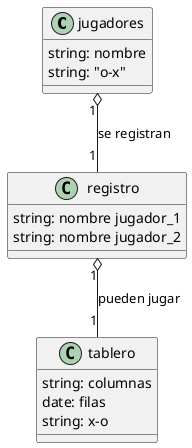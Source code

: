 @startuml tateti
class jugadores {
    string: nombre
    string: "o-x"
}    

class registro {
    string: nombre jugador_1
    string: nombre jugador_2
    
}
class tablero {
    string: columnas
    date: filas 
    string: x-o
}

jugadores "1" o-- "1" registro: se registran
registro "1" o-- "1" tablero: pueden jugar
@enduml
